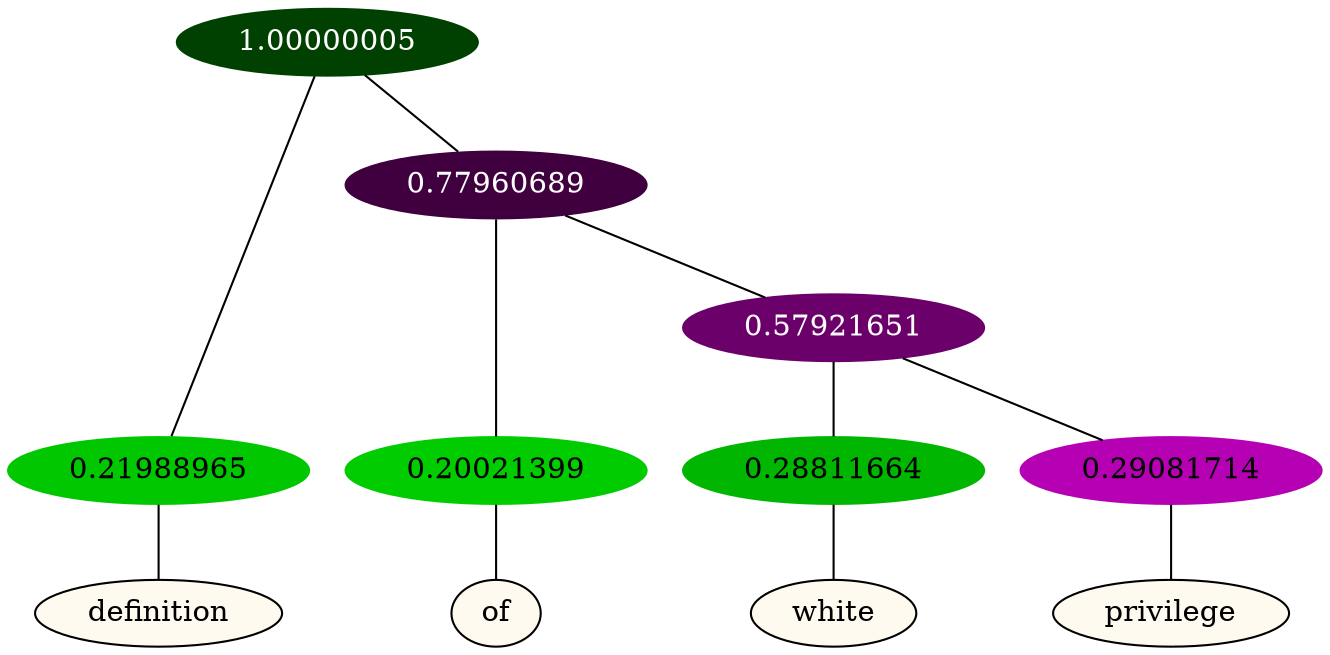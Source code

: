 graph {
	node [format=png height=0.15 nodesep=0.001 ordering=out overlap=prism overlap_scaling=0.01 ranksep=0.001 ratio=0.2 style=filled width=0.15]
	{
		rank=same
		a_w_1 [label=definition color=black fillcolor=floralwhite style="filled,solid"]
		a_w_3 [label=of color=black fillcolor=floralwhite style="filled,solid"]
		a_w_5 [label=white color=black fillcolor=floralwhite style="filled,solid"]
		a_w_6 [label=privilege color=black fillcolor=floralwhite style="filled,solid"]
	}
	a_n_1 -- a_w_1
	a_n_3 -- a_w_3
	a_n_5 -- a_w_5
	a_n_6 -- a_w_6
	{
		rank=same
		a_n_1 [label=0.21988965 color="0.334 1.000 0.780" fontcolor=black]
		a_n_3 [label=0.20021399 color="0.334 1.000 0.800" fontcolor=black]
		a_n_5 [label=0.28811664 color="0.334 1.000 0.712" fontcolor=black]
		a_n_6 [label=0.29081714 color="0.835 1.000 0.709" fontcolor=black]
	}
	a_n_0 [label=1.00000005 color="0.334 1.000 0.250" fontcolor=grey99]
	a_n_0 -- a_n_1
	a_n_2 [label=0.77960689 color="0.835 1.000 0.250" fontcolor=grey99]
	a_n_0 -- a_n_2
	a_n_2 -- a_n_3
	a_n_4 [label=0.57921651 color="0.835 1.000 0.421" fontcolor=grey99]
	a_n_2 -- a_n_4
	a_n_4 -- a_n_5
	a_n_4 -- a_n_6
}
